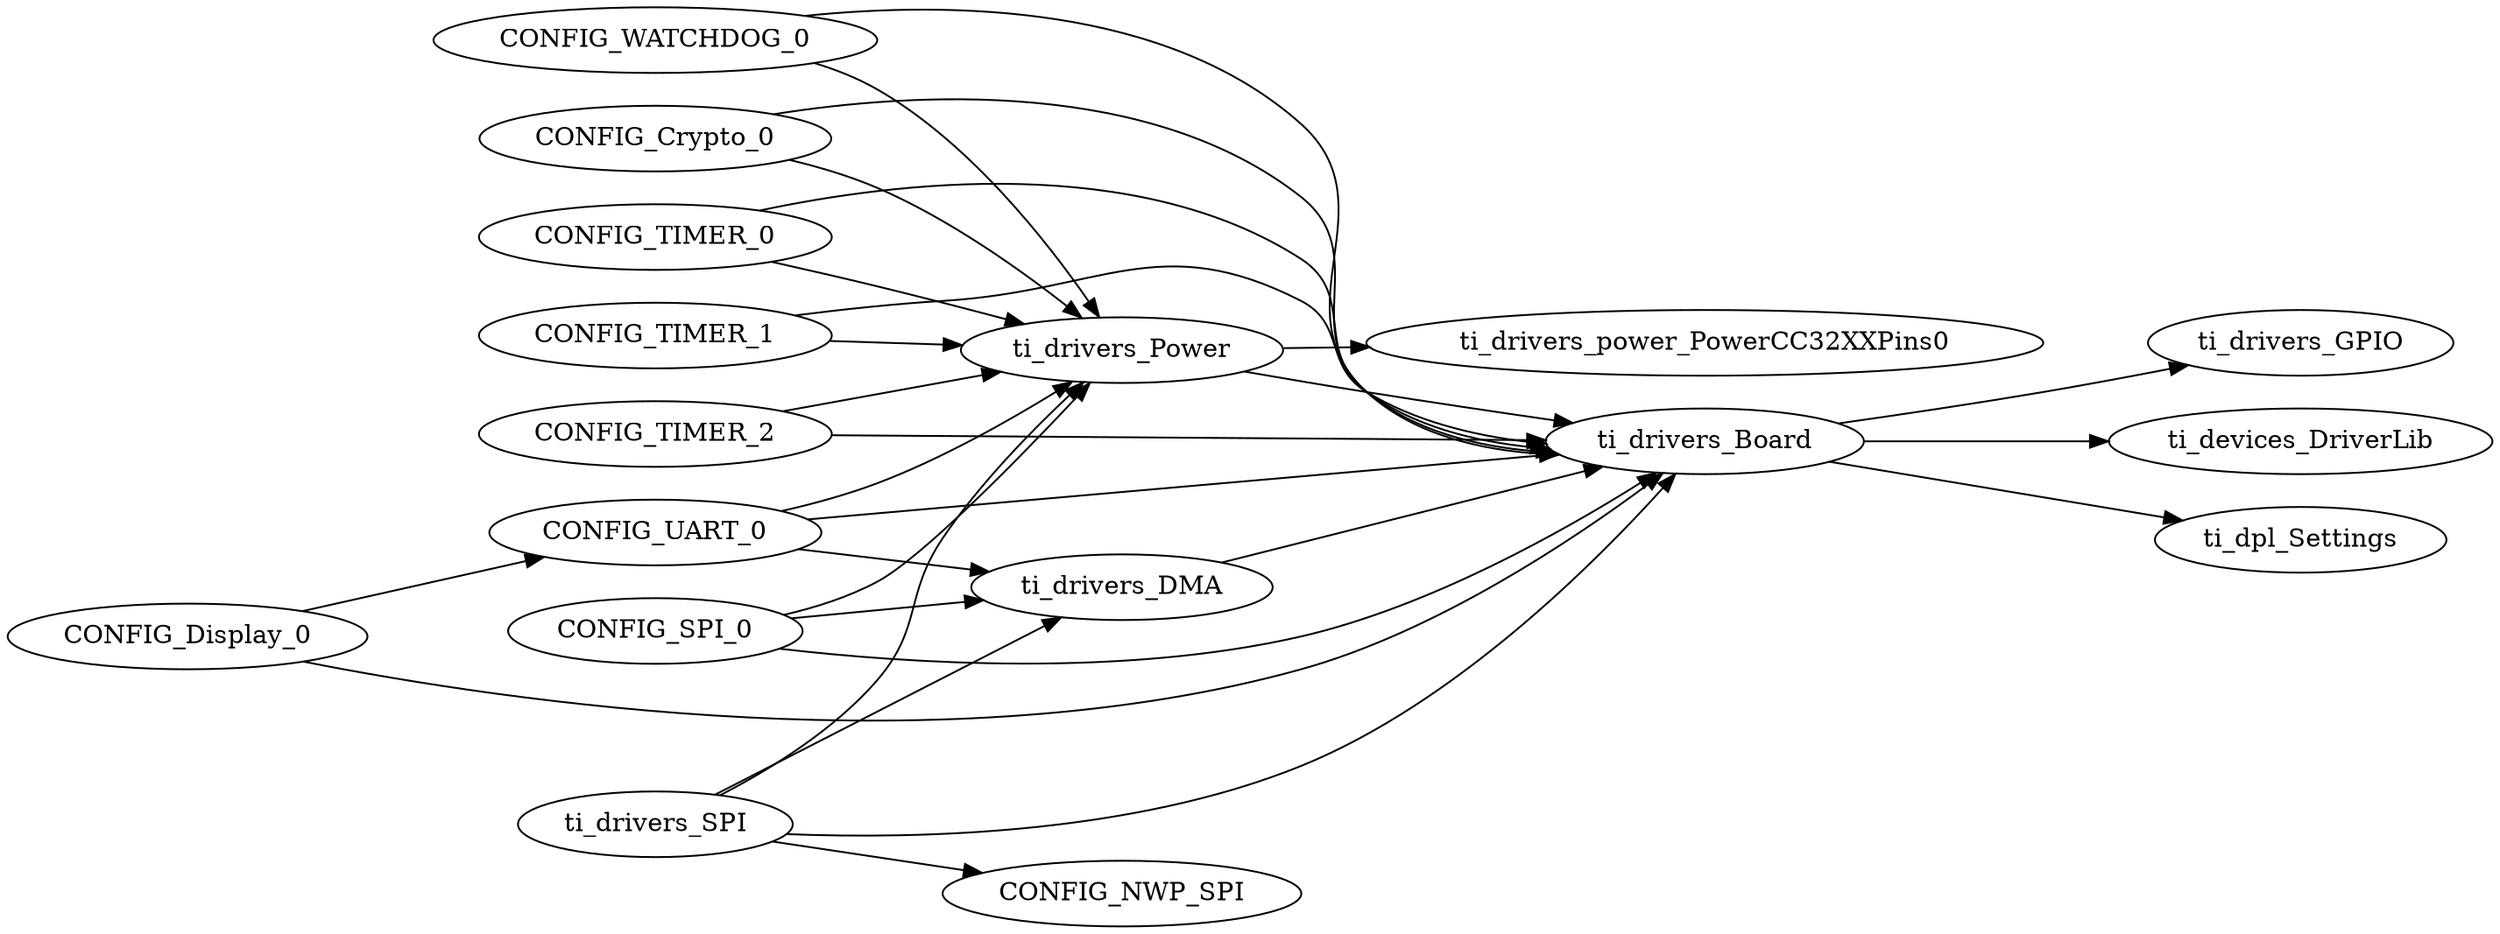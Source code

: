 digraph Model
{
    graph[rankdir=LR]

    // mod.$name=/ti/devices/DriverLib

    // mod.$name=/ti/display/Display
    CONFIG_Display_0 -> ti_drivers_Board
    CONFIG_Display_0 -> CONFIG_UART_0

    // mod.$name=/ti/dpl/Settings

    // mod.$name=/ti/drivers/Board
    ti_drivers_Board -> ti_drivers_GPIO
    ti_drivers_Board -> ti_devices_DriverLib
    ti_drivers_Board -> ti_dpl_Settings

    // mod.$name=/ti/drivers/Crypto
    CONFIG_Crypto_0 -> ti_drivers_Power
    CONFIG_Crypto_0 -> ti_drivers_Board

    // mod.$name=/ti/drivers/DMA
    ti_drivers_DMA -> ti_drivers_Board

    // mod.$name=/ti/drivers/GPIO

    // mod.$name=/ti/drivers/Power
    ti_drivers_Power -> ti_drivers_Board
    ti_drivers_Power -> ti_drivers_power_PowerCC32XXPins0

    // mod.$name=/ti/drivers/SPI
    ti_drivers_SPI -> ti_drivers_DMA
    ti_drivers_SPI -> ti_drivers_Power
    ti_drivers_SPI -> ti_drivers_Board
    ti_drivers_SPI -> CONFIG_NWP_SPI
    CONFIG_SPI_0 -> ti_drivers_DMA
    CONFIG_SPI_0 -> ti_drivers_Power
    CONFIG_SPI_0 -> ti_drivers_Board

    // mod.$name=/ti/drivers/Timer
    CONFIG_TIMER_0 -> ti_drivers_Power
    CONFIG_TIMER_0 -> ti_drivers_Board
    CONFIG_TIMER_1 -> ti_drivers_Power
    CONFIG_TIMER_1 -> ti_drivers_Board
    CONFIG_TIMER_2 -> ti_drivers_Power
    CONFIG_TIMER_2 -> ti_drivers_Board

    // mod.$name=/ti/drivers/UART
    CONFIG_UART_0 -> ti_drivers_DMA
    CONFIG_UART_0 -> ti_drivers_Power
    CONFIG_UART_0 -> ti_drivers_Board

    // mod.$name=/ti/drivers/Watchdog
    CONFIG_WATCHDOG_0 -> ti_drivers_Power
    CONFIG_WATCHDOG_0 -> ti_drivers_Board

    // mod.$name=/ti/drivers/net/wifi/SimpleLinkWifi

    // mod.$name=/ti/drivers/power/PowerCC32XXPins

    // mod.$name=/ti/drivers/spi/SPICC32XXNWP
}
